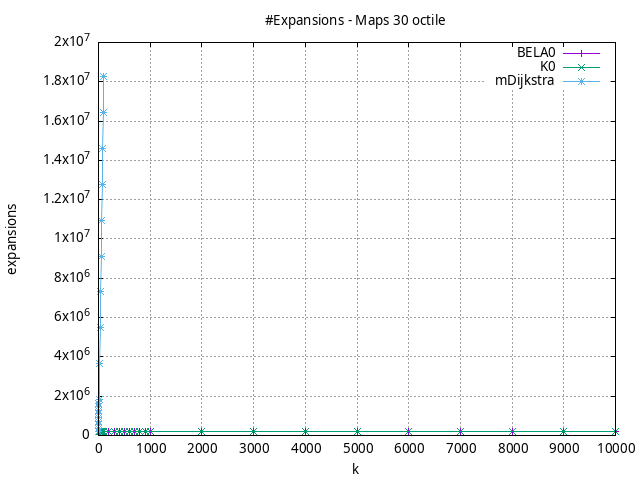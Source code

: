 #!/usr/bin/gnuplot
# -*- coding: utf-8 -*-
#
# results/maps/octile/30/random512-30.brute-force.octile.expansions.gnuplot
#
# Started on 04/07/2024 21:46:08
# Author: Carlos Linares López
set grid
set xlabel "k"
set ylabel "expansions"

set title "#Expansions - Maps 30 octile"

set terminal png enhanced font "Ariel,10"
set output 'random512-30.brute-force.octile.expansions.png'

plot "-" title "BELA0"      with linesp, "-" title "K0"      with linesp, "-" title "mDijkstra"      with linesp

	1 182635.54
	2 182635.54
	3 182635.54
	4 182635.54
	5 182635.54
	6 182635.54
	7 182635.54
	8 182635.54
	9 182635.54
	10 182635.54
	20 182635.54
	30 182635.54
	40 182635.54
	50 182635.54
	60 182635.54
	70 182635.54
	80 182635.54
	90 182635.54
	100 182635.54
	200 182635.54
	300 182635.54
	400 182635.54
	500 182635.54
	600 182635.54
	700 182635.54
	800 182635.54
	900 182635.54
	1000 182635.54
	2000 182635.54
	3000 182635.54
	4000 182635.54
	5000 182635.54
	6000 182635.54
	7000 182635.54
	8000 182635.54
	9000 182635.54
	10000 182635.54
end
	1 182636.38
	2 182676.33
	3 182684.84
	4 182691.02
	5 182695.8
	6 182699.21
	7 182702.1
	8 182703.03
	9 182704.21
	10 182705.95
	20 182718.4
	30 182728.44
	40 182732.66
	50 182733.15
	60 182733.9
	70 182736.77
	80 182737.6
	90 182740.97
	100 182741.27
	200 182744.22
	300 182744.22
	400 182744.22
	500 182744.22
	600 182744.22
	700 182744.22
	800 182744.22
	900 182744.22
	1000 182744.22
	2000 182744.22
	3000 182744.49
	4000 182744.49
	5000 182744.49
	6000 182745.36
	7000 182745.36
	8000 182747.12
	9000 182747.18
	10000 182747.18
end
	1 182635.54
	2 365271.27
	3 547906.98
	4 730542.69
	5 913178.4
	6 1095814.11
	7 1278449.82
	8 1461085.53
	9 1643721.24
	10 1826356.95
	20 3652714.05
	30 5479071.15
	40 7305428.25
	50 9131785.35
	60 10958142.45
	70 12784499.55
	80 14610856.65
	90 16437213.75
	100 18263570.85
end
